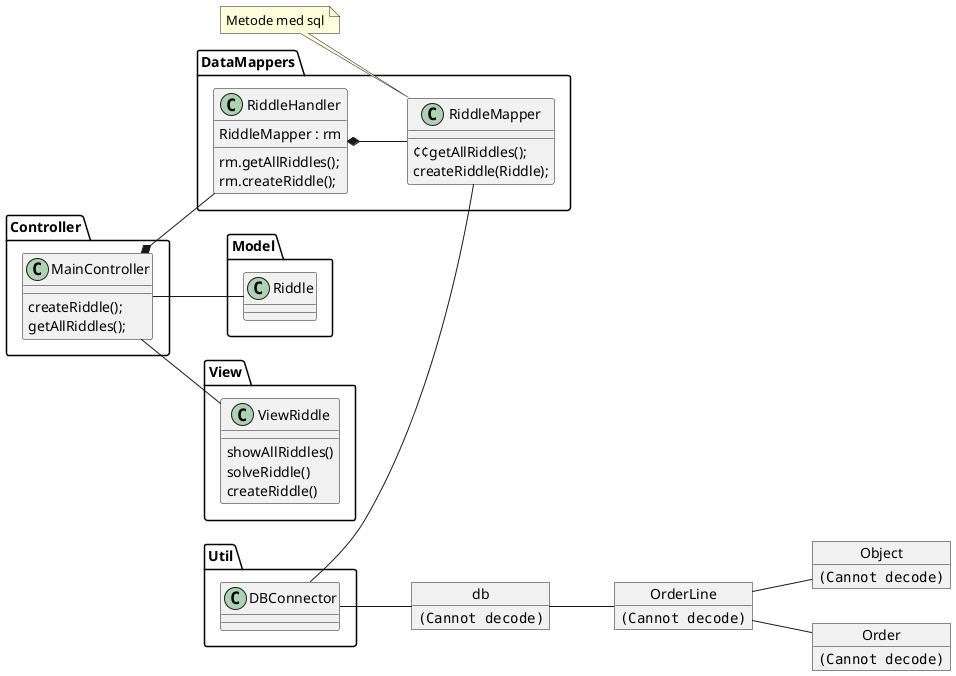 @startuml
left to right direction


note "Metode med sql" as N1
N1 .. DataMappers.RiddleMapper
object "db" as m1
object "Object" as m2
object "Order" as m3
object "OrderLine" as m4
m1 : <img:"../../../Data/mysql.png">
m2 : <img:"../../../Data/table.png">
m3 : <img:"../../../Data/table.png">
m4 : <img:"../../../Data/table.png">
m4 -- m2
m4 -- m3
m1 -- m4
Util.DBConnector -- m1
Controller.MainController -- Model.Riddle
Controller.MainController -- View.ViewRiddle
' Controller.MainController -- Model.Player
' Model.Riddle o-- Model.Player
' Model.Room o-- Model.Player
' Controller.MainController -- Model.Room
Controller.MainController *-- DataMappers.RiddleHandler
' Controller.MainController *-- DataMappers.PlayerHandler
' Controller.MainController *-- DataMappers.RoomHandler
DataMappers.RiddleHandler *-- DataMappers.RiddleMapper
' DataMappers.PlayerHandler *-- DataMappers.PlayerMapper
' DataMappers.RoomHandler *-- DataMappers.RoomMapper
Util.DBConnector -- DataMappers.RiddleMapper
' Util.DBConnector -- DataMappers.RoomMapper
' Util.DBConnector -- DataMappers.PlayerMapper

class Controller.MainController {
createRiddle();
'createPlayer();
getAllRiddles();
'getAllPlayers();
'getAllRooms();
}
class Util.DBConnector {
}

/'
class DataMappers.PlayerMapper {
getAllPlayers();
createPlayer();
}
class DataMappers.RoomMapper {
getAllRooms();
}
'/
class DataMappers.RiddleMapper {
¢¢getAllRiddles();
createRiddle(Riddle);
}
/'
class DataMappers.RoomHandler {
RoomMapper : roomM
rooM.getAllRooms();
}
class DataMappers.PlayerHandler {
PlayerMapper : pm
pm.getAllPlayers();
pm.createPlayer();
}
'/
class DataMappers.RiddleHandler {
RiddleMapper : rm
rm.getAllRiddles();
rm.createRiddle();
}

class View.ViewRiddle {
showAllRiddles()
solveRiddle()
createRiddle()
}
/'
class Model.Room {
String : name
int : id
ArrayList<Player> : players
--
getName() : String
}
class Model.Player {
String : name
String : id
--
getName() : String
}
class Model.Riddle {
String : name
String : message
ArrayList<Player> : players
--
getName() : String
}
'/

@enduml